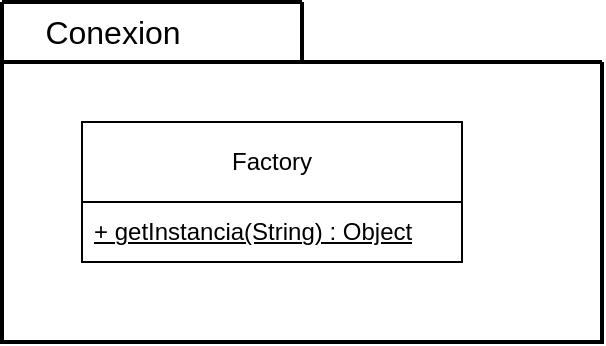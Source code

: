 <mxfile version="28.2.7">
  <diagram name="Page-1" id="NPzHDlhp0iShbn37WLAq">
    <mxGraphModel dx="983" dy="547" grid="1" gridSize="10" guides="1" tooltips="1" connect="1" arrows="1" fold="1" page="1" pageScale="1" pageWidth="850" pageHeight="1100" math="0" shadow="0">
      <root>
        <mxCell id="0" />
        <mxCell id="1" parent="0" />
        <mxCell id="qIuf_jITLnmIXhc9A3KR-22" value="" style="swimlane;startSize=0;align=center;strokeWidth=2;" vertex="1" parent="1">
          <mxGeometry x="220" y="250" width="300" height="140" as="geometry" />
        </mxCell>
        <mxCell id="qIuf_jITLnmIXhc9A3KR-26" value="Factory" style="swimlane;fontStyle=0;childLayout=stackLayout;horizontal=1;startSize=40;horizontalStack=0;resizeParent=1;resizeParentMax=0;resizeLast=0;collapsible=1;marginBottom=0;whiteSpace=wrap;html=1;" vertex="1" parent="qIuf_jITLnmIXhc9A3KR-22">
          <mxGeometry x="40" y="30" width="190" height="70" as="geometry" />
        </mxCell>
        <mxCell id="qIuf_jITLnmIXhc9A3KR-27" value="&lt;u&gt;+ getInstancia(String) : Object&lt;/u&gt;" style="text;strokeColor=none;fillColor=none;align=left;verticalAlign=middle;spacingLeft=4;spacingRight=4;overflow=hidden;points=[[0,0.5],[1,0.5]];portConstraint=eastwest;rotatable=0;whiteSpace=wrap;html=1;" vertex="1" parent="qIuf_jITLnmIXhc9A3KR-26">
          <mxGeometry y="40" width="190" height="30" as="geometry" />
        </mxCell>
        <mxCell id="qIuf_jITLnmIXhc9A3KR-41" value="" style="swimlane;startSize=0;strokeWidth=2;" vertex="1" parent="1">
          <mxGeometry x="220" y="220" width="150" height="30" as="geometry" />
        </mxCell>
        <mxCell id="qIuf_jITLnmIXhc9A3KR-42" value="Conexion" style="text;html=1;align=center;verticalAlign=middle;resizable=0;points=[];autosize=1;strokeColor=none;fillColor=none;fontSize=16;" vertex="1" parent="qIuf_jITLnmIXhc9A3KR-41">
          <mxGeometry x="10" width="90" height="30" as="geometry" />
        </mxCell>
      </root>
    </mxGraphModel>
  </diagram>
</mxfile>
